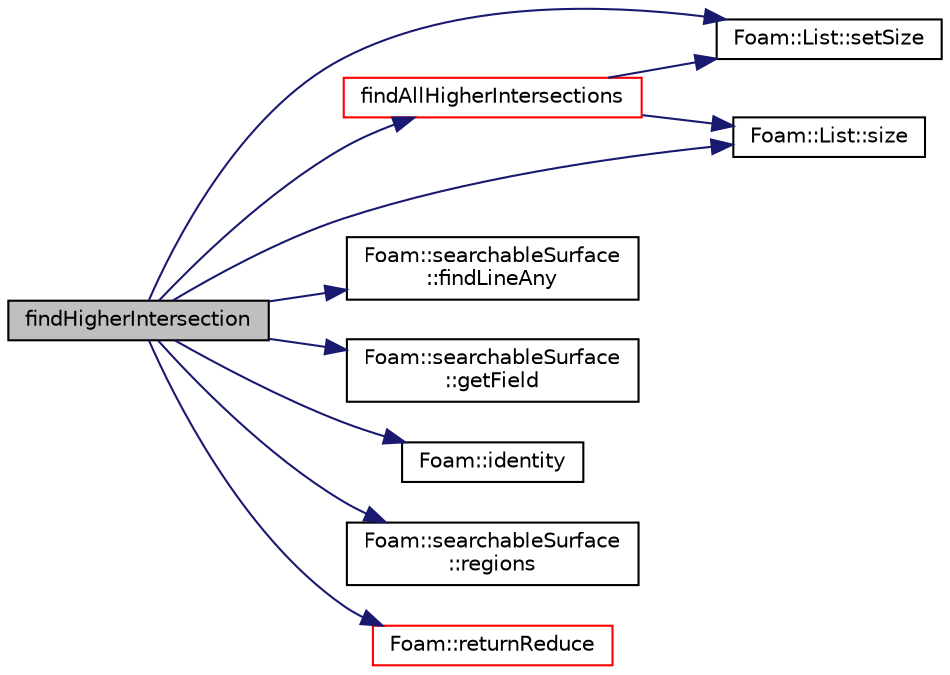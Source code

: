 digraph "findHigherIntersection"
{
  bgcolor="transparent";
  edge [fontname="Helvetica",fontsize="10",labelfontname="Helvetica",labelfontsize="10"];
  node [fontname="Helvetica",fontsize="10",shape=record];
  rankdir="LR";
  Node607 [label="findHigherIntersection",height=0.2,width=0.4,color="black", fillcolor="grey75", style="filled", fontcolor="black"];
  Node607 -> Node608 [color="midnightblue",fontsize="10",style="solid",fontname="Helvetica"];
  Node608 [label="findAllHigherIntersections",height=0.2,width=0.4,color="red",URL="$a25881.html#a2ddfa4de0fa7882bd33975fe7d96acbf",tooltip="Find all intersections of edge. Unsorted order. "];
  Node608 -> Node609 [color="midnightblue",fontsize="10",style="solid",fontname="Helvetica"];
  Node609 [label="Foam::List::setSize",height=0.2,width=0.4,color="black",URL="$a26833.html#aedb985ffeaf1bdbfeccc2a8730405703",tooltip="Reset size of List. "];
  Node608 -> Node610 [color="midnightblue",fontsize="10",style="solid",fontname="Helvetica"];
  Node610 [label="Foam::List::size",height=0.2,width=0.4,color="black",URL="$a26833.html#a8a5f6fa29bd4b500caf186f60245b384",tooltip="Override size to be inconsistent with allocated storage. "];
  Node607 -> Node615 [color="midnightblue",fontsize="10",style="solid",fontname="Helvetica"];
  Node615 [label="Foam::searchableSurface\l::findLineAny",height=0.2,width=0.4,color="black",URL="$a26369.html#ac2434098753d16a2c66a698c5cb33642",tooltip="Return any intersection on segment from start to end. "];
  Node607 -> Node616 [color="midnightblue",fontsize="10",style="solid",fontname="Helvetica"];
  Node616 [label="Foam::searchableSurface\l::getField",height=0.2,width=0.4,color="black",URL="$a26369.html#a7e480c726700f7be64e4c7ae546c48c2",tooltip="WIP. From a set of hits (points and. "];
  Node607 -> Node617 [color="midnightblue",fontsize="10",style="solid",fontname="Helvetica"];
  Node617 [label="Foam::identity",height=0.2,width=0.4,color="black",URL="$a21851.html#a36af96cb841435845fffb4fe69208490",tooltip="Create identity map (map[i] == i) of given length. "];
  Node607 -> Node618 [color="midnightblue",fontsize="10",style="solid",fontname="Helvetica"];
  Node618 [label="Foam::searchableSurface\l::regions",height=0.2,width=0.4,color="black",URL="$a26369.html#a7ebf756bf55e688f61fab68366c6c950",tooltip="Names of regions. "];
  Node607 -> Node619 [color="midnightblue",fontsize="10",style="solid",fontname="Helvetica"];
  Node619 [label="Foam::returnReduce",height=0.2,width=0.4,color="red",URL="$a21851.html#a8d528a67d2a9c6fe4fb94bc86872624b"];
  Node607 -> Node609 [color="midnightblue",fontsize="10",style="solid",fontname="Helvetica"];
  Node607 -> Node610 [color="midnightblue",fontsize="10",style="solid",fontname="Helvetica"];
}

